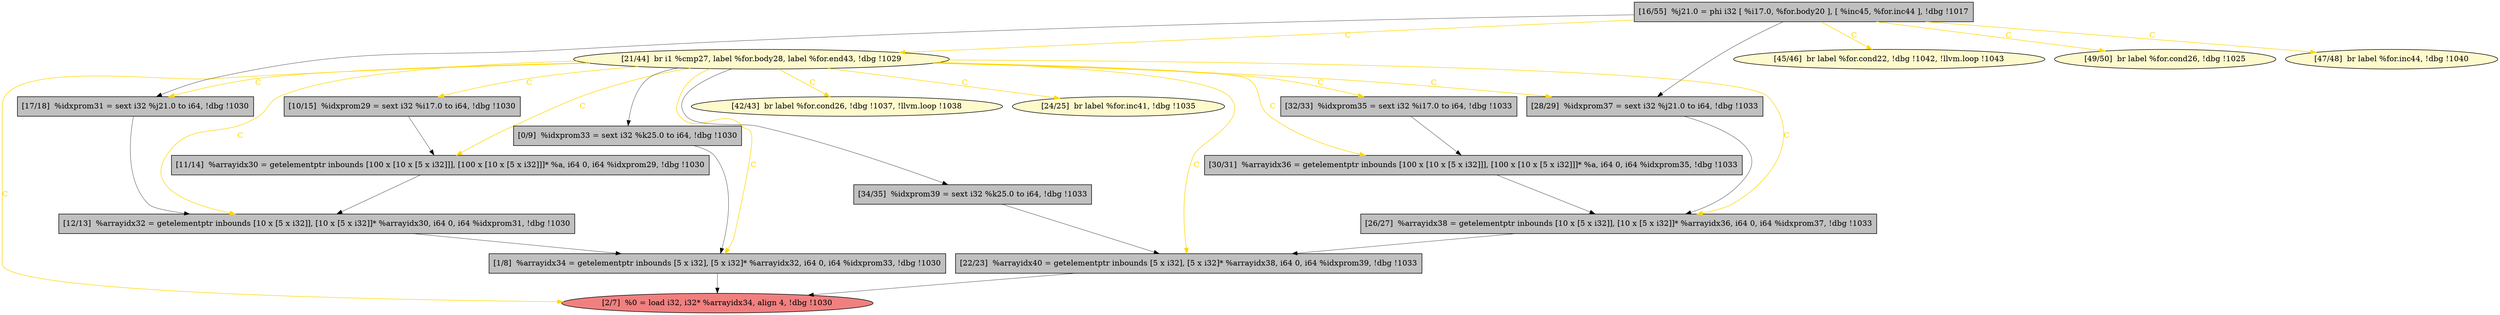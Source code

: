 
digraph G {


node987 [fillcolor=grey,label="[26/27]  %arrayidx38 = getelementptr inbounds [10 x [5 x i32]], [10 x [5 x i32]]* %arrayidx36, i64 0, i64 %idxprom37, !dbg !1033",shape=rectangle,style=filled ]
node986 [fillcolor=grey,label="[11/14]  %arrayidx30 = getelementptr inbounds [100 x [10 x [5 x i32]]], [100 x [10 x [5 x i32]]]* %a, i64 0, i64 %idxprom29, !dbg !1030",shape=rectangle,style=filled ]
node985 [fillcolor=grey,label="[28/29]  %idxprom37 = sext i32 %j21.0 to i64, !dbg !1033",shape=rectangle,style=filled ]
node971 [fillcolor=grey,label="[22/23]  %arrayidx40 = getelementptr inbounds [5 x i32], [5 x i32]* %arrayidx38, i64 0, i64 %idxprom39, !dbg !1033",shape=rectangle,style=filled ]
node974 [fillcolor=lemonchiffon,label="[42/43]  br label %for.cond26, !dbg !1037, !llvm.loop !1038",shape=ellipse,style=filled ]
node973 [fillcolor=lemonchiffon,label="[21/44]  br i1 %cmp27, label %for.body28, label %for.end43, !dbg !1029",shape=ellipse,style=filled ]
node977 [fillcolor=grey,label="[30/31]  %arrayidx36 = getelementptr inbounds [100 x [10 x [5 x i32]]], [100 x [10 x [5 x i32]]]* %a, i64 0, i64 %idxprom35, !dbg !1033",shape=rectangle,style=filled ]
node988 [fillcolor=lemonchiffon,label="[24/25]  br label %for.inc41, !dbg !1035",shape=ellipse,style=filled ]
node972 [fillcolor=grey,label="[12/13]  %arrayidx32 = getelementptr inbounds [10 x [5 x i32]], [10 x [5 x i32]]* %arrayidx30, i64 0, i64 %idxprom31, !dbg !1030",shape=rectangle,style=filled ]
node969 [fillcolor=grey,label="[10/15]  %idxprom29 = sext i32 %i17.0 to i64, !dbg !1030",shape=rectangle,style=filled ]
node976 [fillcolor=lemonchiffon,label="[45/46]  br label %for.cond22, !dbg !1042, !llvm.loop !1043",shape=ellipse,style=filled ]
node970 [fillcolor=grey,label="[16/55]  %j21.0 = phi i32 [ %i17.0, %for.body20 ], [ %inc45, %for.inc44 ], !dbg !1017",shape=rectangle,style=filled ]
node975 [fillcolor=grey,label="[0/9]  %idxprom33 = sext i32 %k25.0 to i64, !dbg !1030",shape=rectangle,style=filled ]
node981 [fillcolor=lemonchiffon,label="[49/50]  br label %for.cond26, !dbg !1025",shape=ellipse,style=filled ]
node978 [fillcolor=lightcoral,label="[2/7]  %0 = load i32, i32* %arrayidx34, align 4, !dbg !1030",shape=ellipse,style=filled ]
node983 [fillcolor=grey,label="[17/18]  %idxprom31 = sext i32 %j21.0 to i64, !dbg !1030",shape=rectangle,style=filled ]
node979 [fillcolor=grey,label="[1/8]  %arrayidx34 = getelementptr inbounds [5 x i32], [5 x i32]* %arrayidx32, i64 0, i64 %idxprom33, !dbg !1030",shape=rectangle,style=filled ]
node982 [fillcolor=grey,label="[34/35]  %idxprom39 = sext i32 %k25.0 to i64, !dbg !1033",shape=rectangle,style=filled ]
node980 [fillcolor=lemonchiffon,label="[47/48]  br label %for.inc44, !dbg !1040",shape=ellipse,style=filled ]
node984 [fillcolor=grey,label="[32/33]  %idxprom35 = sext i32 %i17.0 to i64, !dbg !1033",shape=rectangle,style=filled ]

node973->node987 [style=solid,color=gold,label="C",penwidth=1.0,fontcolor=gold ]
node973->node988 [style=solid,color=gold,label="C",penwidth=1.0,fontcolor=gold ]
node973->node986 [style=solid,color=gold,label="C",penwidth=1.0,fontcolor=gold ]
node970->node983 [style=solid,color=black,label="",penwidth=0.5,fontcolor=black ]
node973->node977 [style=solid,color=gold,label="C",penwidth=1.0,fontcolor=gold ]
node973->node984 [style=solid,color=gold,label="C",penwidth=1.0,fontcolor=gold ]
node973->node972 [style=solid,color=gold,label="C",penwidth=1.0,fontcolor=gold ]
node973->node974 [style=solid,color=gold,label="C",penwidth=1.0,fontcolor=gold ]
node973->node979 [style=solid,color=gold,label="C",penwidth=1.0,fontcolor=gold ]
node985->node987 [style=solid,color=black,label="",penwidth=0.5,fontcolor=black ]
node973->node978 [style=solid,color=gold,label="C",penwidth=1.0,fontcolor=gold ]
node979->node978 [style=solid,color=black,label="",penwidth=0.5,fontcolor=black ]
node977->node987 [style=solid,color=black,label="",penwidth=0.5,fontcolor=black ]
node970->node985 [style=solid,color=black,label="",penwidth=0.5,fontcolor=black ]
node983->node972 [style=solid,color=black,label="",penwidth=0.5,fontcolor=black ]
node973->node985 [style=solid,color=gold,label="C",penwidth=1.0,fontcolor=gold ]
node972->node979 [style=solid,color=black,label="",penwidth=0.5,fontcolor=black ]
node970->node980 [style=solid,color=gold,label="C",penwidth=1.0,fontcolor=gold ]
node970->node976 [style=solid,color=gold,label="C",penwidth=1.0,fontcolor=gold ]
node970->node973 [style=solid,color=gold,label="C",penwidth=1.0,fontcolor=gold ]
node975->node979 [style=solid,color=black,label="",penwidth=0.5,fontcolor=black ]
node971->node978 [style=solid,color=black,label="",penwidth=0.5,fontcolor=black ]
node987->node971 [style=solid,color=black,label="",penwidth=0.5,fontcolor=black ]
node973->node975 [style=solid,color=black,label="",penwidth=0.5,fontcolor=black ]
node982->node971 [style=solid,color=black,label="",penwidth=0.5,fontcolor=black ]
node973->node983 [style=solid,color=gold,label="C",penwidth=1.0,fontcolor=gold ]
node973->node969 [style=solid,color=gold,label="C",penwidth=1.0,fontcolor=gold ]
node970->node981 [style=solid,color=gold,label="C",penwidth=1.0,fontcolor=gold ]
node984->node977 [style=solid,color=black,label="",penwidth=0.5,fontcolor=black ]
node973->node982 [style=solid,color=black,label="",penwidth=0.5,fontcolor=black ]
node986->node972 [style=solid,color=black,label="",penwidth=0.5,fontcolor=black ]
node969->node986 [style=solid,color=black,label="",penwidth=0.5,fontcolor=black ]
node973->node971 [style=solid,color=gold,label="C",penwidth=1.0,fontcolor=gold ]


}
